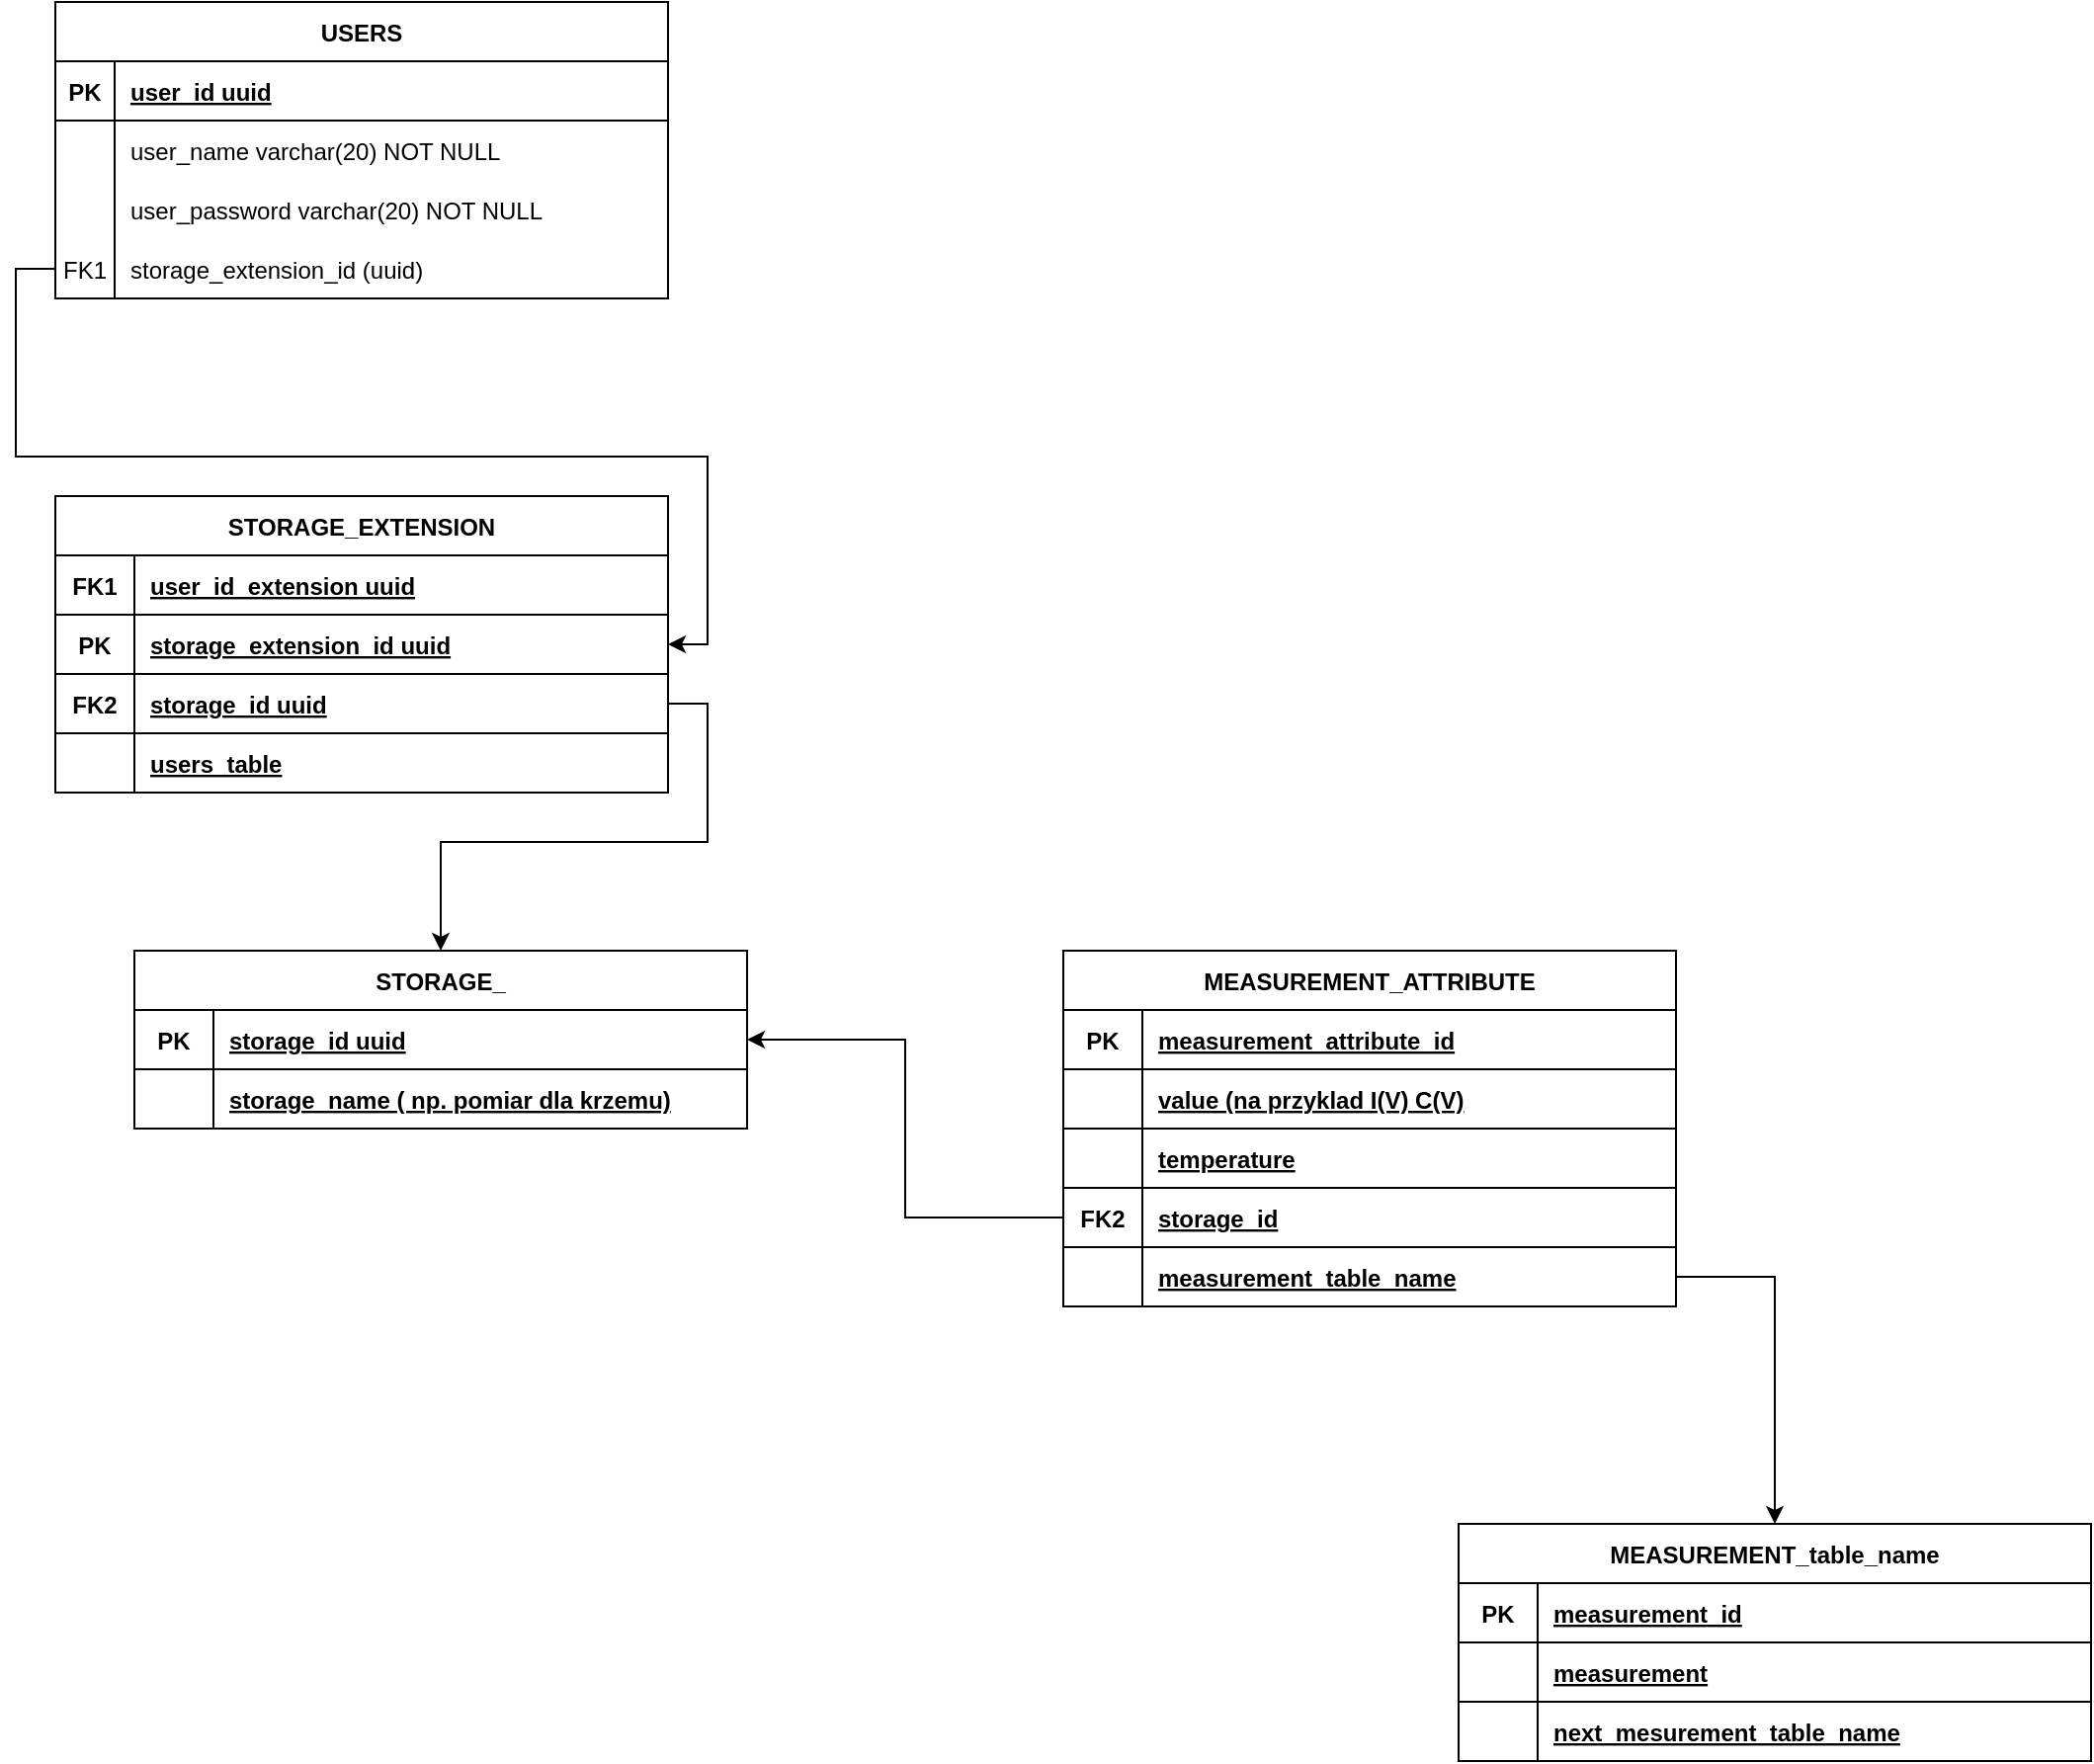 <mxfile version="24.6.4" type="device">
  <diagram id="R2lEEEUBdFMjLlhIrx00" name="Page-1">
    <mxGraphModel dx="1969" dy="993" grid="1" gridSize="10" guides="1" tooltips="1" connect="1" arrows="1" fold="1" page="1" pageScale="1" pageWidth="1200" pageHeight="1920" math="0" shadow="0" extFonts="Permanent Marker^https://fonts.googleapis.com/css?family=Permanent+Marker">
      <root>
        <mxCell id="0" />
        <mxCell id="1" parent="0" />
        <mxCell id="C-vyLk0tnHw3VtMMgP7b-23" value="USERS" style="shape=table;startSize=30;container=1;collapsible=1;childLayout=tableLayout;fixedRows=1;rowLines=0;fontStyle=1;align=center;resizeLast=1;" parent="1" vertex="1">
          <mxGeometry x="40" y="40" width="310" height="150" as="geometry" />
        </mxCell>
        <mxCell id="C-vyLk0tnHw3VtMMgP7b-24" value="" style="shape=partialRectangle;collapsible=0;dropTarget=0;pointerEvents=0;fillColor=none;points=[[0,0.5],[1,0.5]];portConstraint=eastwest;top=0;left=0;right=0;bottom=1;" parent="C-vyLk0tnHw3VtMMgP7b-23" vertex="1">
          <mxGeometry y="30" width="310" height="30" as="geometry" />
        </mxCell>
        <mxCell id="C-vyLk0tnHw3VtMMgP7b-25" value="PK" style="shape=partialRectangle;overflow=hidden;connectable=0;fillColor=none;top=0;left=0;bottom=0;right=0;fontStyle=1;" parent="C-vyLk0tnHw3VtMMgP7b-24" vertex="1">
          <mxGeometry width="30" height="30" as="geometry">
            <mxRectangle width="30" height="30" as="alternateBounds" />
          </mxGeometry>
        </mxCell>
        <mxCell id="C-vyLk0tnHw3VtMMgP7b-26" value="user_id uuid" style="shape=partialRectangle;overflow=hidden;connectable=0;fillColor=none;top=0;left=0;bottom=0;right=0;align=left;spacingLeft=6;fontStyle=5;" parent="C-vyLk0tnHw3VtMMgP7b-24" vertex="1">
          <mxGeometry x="30" width="280" height="30" as="geometry">
            <mxRectangle width="280" height="30" as="alternateBounds" />
          </mxGeometry>
        </mxCell>
        <mxCell id="C-vyLk0tnHw3VtMMgP7b-27" value="" style="shape=partialRectangle;collapsible=0;dropTarget=0;pointerEvents=0;fillColor=none;points=[[0,0.5],[1,0.5]];portConstraint=eastwest;top=0;left=0;right=0;bottom=0;" parent="C-vyLk0tnHw3VtMMgP7b-23" vertex="1">
          <mxGeometry y="60" width="310" height="30" as="geometry" />
        </mxCell>
        <mxCell id="C-vyLk0tnHw3VtMMgP7b-28" value="" style="shape=partialRectangle;overflow=hidden;connectable=0;fillColor=none;top=0;left=0;bottom=0;right=0;" parent="C-vyLk0tnHw3VtMMgP7b-27" vertex="1">
          <mxGeometry width="30" height="30" as="geometry">
            <mxRectangle width="30" height="30" as="alternateBounds" />
          </mxGeometry>
        </mxCell>
        <mxCell id="C-vyLk0tnHw3VtMMgP7b-29" value="user_name varchar(20) NOT NULL" style="shape=partialRectangle;overflow=hidden;connectable=0;fillColor=none;top=0;left=0;bottom=0;right=0;align=left;spacingLeft=6;" parent="C-vyLk0tnHw3VtMMgP7b-27" vertex="1">
          <mxGeometry x="30" width="280" height="30" as="geometry">
            <mxRectangle width="280" height="30" as="alternateBounds" />
          </mxGeometry>
        </mxCell>
        <mxCell id="7T9AaBZ1UMLKtpudy3Tp-1" style="shape=partialRectangle;collapsible=0;dropTarget=0;pointerEvents=0;fillColor=none;points=[[0,0.5],[1,0.5]];portConstraint=eastwest;top=0;left=0;right=0;bottom=0;" parent="C-vyLk0tnHw3VtMMgP7b-23" vertex="1">
          <mxGeometry y="90" width="310" height="30" as="geometry" />
        </mxCell>
        <mxCell id="7T9AaBZ1UMLKtpudy3Tp-2" style="shape=partialRectangle;overflow=hidden;connectable=0;fillColor=none;top=0;left=0;bottom=0;right=0;" parent="7T9AaBZ1UMLKtpudy3Tp-1" vertex="1">
          <mxGeometry width="30" height="30" as="geometry">
            <mxRectangle width="30" height="30" as="alternateBounds" />
          </mxGeometry>
        </mxCell>
        <mxCell id="7T9AaBZ1UMLKtpudy3Tp-3" value="user_password varchar(20) NOT NULL" style="shape=partialRectangle;overflow=hidden;connectable=0;fillColor=none;top=0;left=0;bottom=0;right=0;align=left;spacingLeft=6;" parent="7T9AaBZ1UMLKtpudy3Tp-1" vertex="1">
          <mxGeometry x="30" width="280" height="30" as="geometry">
            <mxRectangle width="280" height="30" as="alternateBounds" />
          </mxGeometry>
        </mxCell>
        <mxCell id="7T9AaBZ1UMLKtpudy3Tp-4" style="shape=partialRectangle;collapsible=0;dropTarget=0;pointerEvents=0;fillColor=none;points=[[0,0.5],[1,0.5]];portConstraint=eastwest;top=0;left=0;right=0;bottom=0;" parent="C-vyLk0tnHw3VtMMgP7b-23" vertex="1">
          <mxGeometry y="120" width="310" height="30" as="geometry" />
        </mxCell>
        <mxCell id="7T9AaBZ1UMLKtpudy3Tp-5" value="FK1" style="shape=partialRectangle;overflow=hidden;connectable=0;fillColor=none;top=0;left=0;bottom=0;right=0;" parent="7T9AaBZ1UMLKtpudy3Tp-4" vertex="1">
          <mxGeometry width="30" height="30" as="geometry">
            <mxRectangle width="30" height="30" as="alternateBounds" />
          </mxGeometry>
        </mxCell>
        <mxCell id="7T9AaBZ1UMLKtpudy3Tp-6" value="storage_extension_id (uuid)" style="shape=partialRectangle;overflow=hidden;connectable=0;fillColor=none;top=0;left=0;bottom=0;right=0;align=left;spacingLeft=6;" parent="7T9AaBZ1UMLKtpudy3Tp-4" vertex="1">
          <mxGeometry x="30" width="280" height="30" as="geometry">
            <mxRectangle width="280" height="30" as="alternateBounds" />
          </mxGeometry>
        </mxCell>
        <mxCell id="7T9AaBZ1UMLKtpudy3Tp-9" value="STORAGE_EXTENSION" style="shape=table;startSize=30;container=1;collapsible=1;childLayout=tableLayout;fixedRows=1;rowLines=0;fontStyle=1;align=center;resizeLast=1;" parent="1" vertex="1">
          <mxGeometry x="40" y="290" width="310" height="150" as="geometry" />
        </mxCell>
        <mxCell id="7T9AaBZ1UMLKtpudy3Tp-10" value="" style="shape=partialRectangle;collapsible=0;dropTarget=0;pointerEvents=0;fillColor=none;points=[[0,0.5],[1,0.5]];portConstraint=eastwest;top=0;left=0;right=0;bottom=1;" parent="7T9AaBZ1UMLKtpudy3Tp-9" vertex="1">
          <mxGeometry y="30" width="310" height="30" as="geometry" />
        </mxCell>
        <mxCell id="7T9AaBZ1UMLKtpudy3Tp-11" value="FK1" style="shape=partialRectangle;overflow=hidden;connectable=0;fillColor=none;top=0;left=0;bottom=0;right=0;fontStyle=1;" parent="7T9AaBZ1UMLKtpudy3Tp-10" vertex="1">
          <mxGeometry width="40" height="30" as="geometry">
            <mxRectangle width="40" height="30" as="alternateBounds" />
          </mxGeometry>
        </mxCell>
        <mxCell id="7T9AaBZ1UMLKtpudy3Tp-12" value="user_id_extension uuid" style="shape=partialRectangle;overflow=hidden;connectable=0;fillColor=none;top=0;left=0;bottom=0;right=0;align=left;spacingLeft=6;fontStyle=5;" parent="7T9AaBZ1UMLKtpudy3Tp-10" vertex="1">
          <mxGeometry x="40" width="270" height="30" as="geometry">
            <mxRectangle width="270" height="30" as="alternateBounds" />
          </mxGeometry>
        </mxCell>
        <mxCell id="7T9AaBZ1UMLKtpudy3Tp-22" style="shape=partialRectangle;collapsible=0;dropTarget=0;pointerEvents=0;fillColor=none;points=[[0,0.5],[1,0.5]];portConstraint=eastwest;top=0;left=0;right=0;bottom=1;" parent="7T9AaBZ1UMLKtpudy3Tp-9" vertex="1">
          <mxGeometry y="60" width="310" height="30" as="geometry" />
        </mxCell>
        <mxCell id="7T9AaBZ1UMLKtpudy3Tp-23" value="PK" style="shape=partialRectangle;overflow=hidden;connectable=0;fillColor=none;top=0;left=0;bottom=0;right=0;fontStyle=1;" parent="7T9AaBZ1UMLKtpudy3Tp-22" vertex="1">
          <mxGeometry width="40" height="30" as="geometry">
            <mxRectangle width="40" height="30" as="alternateBounds" />
          </mxGeometry>
        </mxCell>
        <mxCell id="7T9AaBZ1UMLKtpudy3Tp-24" value="storage_extension_id uuid" style="shape=partialRectangle;overflow=hidden;connectable=0;fillColor=none;top=0;left=0;bottom=0;right=0;align=left;spacingLeft=6;fontStyle=5;" parent="7T9AaBZ1UMLKtpudy3Tp-22" vertex="1">
          <mxGeometry x="40" width="270" height="30" as="geometry">
            <mxRectangle width="270" height="30" as="alternateBounds" />
          </mxGeometry>
        </mxCell>
        <mxCell id="7T9AaBZ1UMLKtpudy3Tp-25" style="shape=partialRectangle;collapsible=0;dropTarget=0;pointerEvents=0;fillColor=none;points=[[0,0.5],[1,0.5]];portConstraint=eastwest;top=0;left=0;right=0;bottom=1;" parent="7T9AaBZ1UMLKtpudy3Tp-9" vertex="1">
          <mxGeometry y="90" width="310" height="30" as="geometry" />
        </mxCell>
        <mxCell id="7T9AaBZ1UMLKtpudy3Tp-26" value="FK2" style="shape=partialRectangle;overflow=hidden;connectable=0;fillColor=none;top=0;left=0;bottom=0;right=0;fontStyle=1;" parent="7T9AaBZ1UMLKtpudy3Tp-25" vertex="1">
          <mxGeometry width="40" height="30" as="geometry">
            <mxRectangle width="40" height="30" as="alternateBounds" />
          </mxGeometry>
        </mxCell>
        <mxCell id="7T9AaBZ1UMLKtpudy3Tp-27" value="storage_id uuid" style="shape=partialRectangle;overflow=hidden;connectable=0;fillColor=none;top=0;left=0;bottom=0;right=0;align=left;spacingLeft=6;fontStyle=5;" parent="7T9AaBZ1UMLKtpudy3Tp-25" vertex="1">
          <mxGeometry x="40" width="270" height="30" as="geometry">
            <mxRectangle width="270" height="30" as="alternateBounds" />
          </mxGeometry>
        </mxCell>
        <mxCell id="k8Vb3jZR5VJGUjNGUVW0-1" style="shape=partialRectangle;collapsible=0;dropTarget=0;pointerEvents=0;fillColor=none;points=[[0,0.5],[1,0.5]];portConstraint=eastwest;top=0;left=0;right=0;bottom=1;" vertex="1" parent="7T9AaBZ1UMLKtpudy3Tp-9">
          <mxGeometry y="120" width="310" height="30" as="geometry" />
        </mxCell>
        <mxCell id="k8Vb3jZR5VJGUjNGUVW0-2" style="shape=partialRectangle;overflow=hidden;connectable=0;fillColor=none;top=0;left=0;bottom=0;right=0;fontStyle=1;" vertex="1" parent="k8Vb3jZR5VJGUjNGUVW0-1">
          <mxGeometry width="40" height="30" as="geometry">
            <mxRectangle width="40" height="30" as="alternateBounds" />
          </mxGeometry>
        </mxCell>
        <mxCell id="k8Vb3jZR5VJGUjNGUVW0-3" value="users_table" style="shape=partialRectangle;overflow=hidden;connectable=0;fillColor=none;top=0;left=0;bottom=0;right=0;align=left;spacingLeft=6;fontStyle=5;" vertex="1" parent="k8Vb3jZR5VJGUjNGUVW0-1">
          <mxGeometry x="40" width="270" height="30" as="geometry">
            <mxRectangle width="270" height="30" as="alternateBounds" />
          </mxGeometry>
        </mxCell>
        <mxCell id="7T9AaBZ1UMLKtpudy3Tp-31" style="edgeStyle=orthogonalEdgeStyle;rounded=0;orthogonalLoop=1;jettySize=auto;html=1;entryX=1;entryY=0.5;entryDx=0;entryDy=0;" parent="1" source="7T9AaBZ1UMLKtpudy3Tp-4" target="7T9AaBZ1UMLKtpudy3Tp-22" edge="1">
          <mxGeometry relative="1" as="geometry" />
        </mxCell>
        <mxCell id="7T9AaBZ1UMLKtpudy3Tp-32" value="STORAGE_" style="shape=table;startSize=30;container=1;collapsible=1;childLayout=tableLayout;fixedRows=1;rowLines=0;fontStyle=1;align=center;resizeLast=1;" parent="1" vertex="1">
          <mxGeometry x="80" y="520" width="310" height="90" as="geometry" />
        </mxCell>
        <mxCell id="7T9AaBZ1UMLKtpudy3Tp-39" style="shape=partialRectangle;collapsible=0;dropTarget=0;pointerEvents=0;fillColor=none;points=[[0,0.5],[1,0.5]];portConstraint=eastwest;top=0;left=0;right=0;bottom=1;" parent="7T9AaBZ1UMLKtpudy3Tp-32" vertex="1">
          <mxGeometry y="30" width="310" height="30" as="geometry" />
        </mxCell>
        <mxCell id="7T9AaBZ1UMLKtpudy3Tp-40" value="PK" style="shape=partialRectangle;overflow=hidden;connectable=0;fillColor=none;top=0;left=0;bottom=0;right=0;fontStyle=1;" parent="7T9AaBZ1UMLKtpudy3Tp-39" vertex="1">
          <mxGeometry width="40" height="30" as="geometry">
            <mxRectangle width="40" height="30" as="alternateBounds" />
          </mxGeometry>
        </mxCell>
        <mxCell id="7T9AaBZ1UMLKtpudy3Tp-41" value="storage_id uuid" style="shape=partialRectangle;overflow=hidden;connectable=0;fillColor=none;top=0;left=0;bottom=0;right=0;align=left;spacingLeft=6;fontStyle=5;" parent="7T9AaBZ1UMLKtpudy3Tp-39" vertex="1">
          <mxGeometry x="40" width="270" height="30" as="geometry">
            <mxRectangle width="270" height="30" as="alternateBounds" />
          </mxGeometry>
        </mxCell>
        <mxCell id="KS1xNxrQjDFx8eSFC3FV-1" style="shape=partialRectangle;collapsible=0;dropTarget=0;pointerEvents=0;fillColor=none;points=[[0,0.5],[1,0.5]];portConstraint=eastwest;top=0;left=0;right=0;bottom=1;" parent="7T9AaBZ1UMLKtpudy3Tp-32" vertex="1">
          <mxGeometry y="60" width="310" height="30" as="geometry" />
        </mxCell>
        <mxCell id="KS1xNxrQjDFx8eSFC3FV-2" style="shape=partialRectangle;overflow=hidden;connectable=0;fillColor=none;top=0;left=0;bottom=0;right=0;fontStyle=1;" parent="KS1xNxrQjDFx8eSFC3FV-1" vertex="1">
          <mxGeometry width="40" height="30" as="geometry">
            <mxRectangle width="40" height="30" as="alternateBounds" />
          </mxGeometry>
        </mxCell>
        <mxCell id="KS1xNxrQjDFx8eSFC3FV-3" value="storage_name ( np. pomiar dla krzemu)" style="shape=partialRectangle;overflow=hidden;connectable=0;fillColor=none;top=0;left=0;bottom=0;right=0;align=left;spacingLeft=6;fontStyle=5;" parent="KS1xNxrQjDFx8eSFC3FV-1" vertex="1">
          <mxGeometry x="40" width="270" height="30" as="geometry">
            <mxRectangle width="270" height="30" as="alternateBounds" />
          </mxGeometry>
        </mxCell>
        <mxCell id="7T9AaBZ1UMLKtpudy3Tp-42" style="edgeStyle=orthogonalEdgeStyle;rounded=0;orthogonalLoop=1;jettySize=auto;html=1;" parent="1" source="7T9AaBZ1UMLKtpudy3Tp-25" target="7T9AaBZ1UMLKtpudy3Tp-32" edge="1">
          <mxGeometry relative="1" as="geometry" />
        </mxCell>
        <mxCell id="KS1xNxrQjDFx8eSFC3FV-10" value="MEASUREMENT_table_name" style="shape=table;startSize=30;container=1;collapsible=1;childLayout=tableLayout;fixedRows=1;rowLines=0;fontStyle=1;align=center;resizeLast=1;" parent="1" vertex="1">
          <mxGeometry x="750" y="810" width="320" height="120" as="geometry" />
        </mxCell>
        <mxCell id="KS1xNxrQjDFx8eSFC3FV-11" style="shape=partialRectangle;collapsible=0;dropTarget=0;pointerEvents=0;fillColor=none;points=[[0,0.5],[1,0.5]];portConstraint=eastwest;top=0;left=0;right=0;bottom=1;" parent="KS1xNxrQjDFx8eSFC3FV-10" vertex="1">
          <mxGeometry y="30" width="320" height="30" as="geometry" />
        </mxCell>
        <mxCell id="KS1xNxrQjDFx8eSFC3FV-12" value="PK" style="shape=partialRectangle;overflow=hidden;connectable=0;fillColor=none;top=0;left=0;bottom=0;right=0;fontStyle=1;" parent="KS1xNxrQjDFx8eSFC3FV-11" vertex="1">
          <mxGeometry width="40" height="30" as="geometry">
            <mxRectangle width="40" height="30" as="alternateBounds" />
          </mxGeometry>
        </mxCell>
        <mxCell id="KS1xNxrQjDFx8eSFC3FV-13" value="measurement_id" style="shape=partialRectangle;overflow=hidden;connectable=0;fillColor=none;top=0;left=0;bottom=0;right=0;align=left;spacingLeft=6;fontStyle=5;" parent="KS1xNxrQjDFx8eSFC3FV-11" vertex="1">
          <mxGeometry x="40" width="280" height="30" as="geometry">
            <mxRectangle width="280" height="30" as="alternateBounds" />
          </mxGeometry>
        </mxCell>
        <mxCell id="KS1xNxrQjDFx8eSFC3FV-23" style="shape=partialRectangle;collapsible=0;dropTarget=0;pointerEvents=0;fillColor=none;points=[[0,0.5],[1,0.5]];portConstraint=eastwest;top=0;left=0;right=0;bottom=1;" parent="KS1xNxrQjDFx8eSFC3FV-10" vertex="1">
          <mxGeometry y="60" width="320" height="30" as="geometry" />
        </mxCell>
        <mxCell id="KS1xNxrQjDFx8eSFC3FV-24" style="shape=partialRectangle;overflow=hidden;connectable=0;fillColor=none;top=0;left=0;bottom=0;right=0;fontStyle=1;" parent="KS1xNxrQjDFx8eSFC3FV-23" vertex="1">
          <mxGeometry width="40" height="30" as="geometry">
            <mxRectangle width="40" height="30" as="alternateBounds" />
          </mxGeometry>
        </mxCell>
        <mxCell id="KS1xNxrQjDFx8eSFC3FV-25" value="measurement" style="shape=partialRectangle;overflow=hidden;connectable=0;fillColor=none;top=0;left=0;bottom=0;right=0;align=left;spacingLeft=6;fontStyle=5;" parent="KS1xNxrQjDFx8eSFC3FV-23" vertex="1">
          <mxGeometry x="40" width="280" height="30" as="geometry">
            <mxRectangle width="280" height="30" as="alternateBounds" />
          </mxGeometry>
        </mxCell>
        <mxCell id="KS1xNxrQjDFx8eSFC3FV-55" style="shape=partialRectangle;collapsible=0;dropTarget=0;pointerEvents=0;fillColor=none;points=[[0,0.5],[1,0.5]];portConstraint=eastwest;top=0;left=0;right=0;bottom=1;" parent="KS1xNxrQjDFx8eSFC3FV-10" vertex="1">
          <mxGeometry y="90" width="320" height="30" as="geometry" />
        </mxCell>
        <mxCell id="KS1xNxrQjDFx8eSFC3FV-56" value="" style="shape=partialRectangle;overflow=hidden;connectable=0;fillColor=none;top=0;left=0;bottom=0;right=0;fontStyle=1;" parent="KS1xNxrQjDFx8eSFC3FV-55" vertex="1">
          <mxGeometry width="40" height="30" as="geometry">
            <mxRectangle width="40" height="30" as="alternateBounds" />
          </mxGeometry>
        </mxCell>
        <mxCell id="KS1xNxrQjDFx8eSFC3FV-57" value="next_mesurement_table_name" style="shape=partialRectangle;overflow=hidden;connectable=0;fillColor=none;top=0;left=0;bottom=0;right=0;align=left;spacingLeft=6;fontStyle=5;" parent="KS1xNxrQjDFx8eSFC3FV-55" vertex="1">
          <mxGeometry x="40" width="280" height="30" as="geometry">
            <mxRectangle width="280" height="30" as="alternateBounds" />
          </mxGeometry>
        </mxCell>
        <mxCell id="KS1xNxrQjDFx8eSFC3FV-33" value="MEASUREMENT_ATTRIBUTE" style="shape=table;startSize=30;container=1;collapsible=1;childLayout=tableLayout;fixedRows=1;rowLines=0;fontStyle=1;align=center;resizeLast=1;" parent="1" vertex="1">
          <mxGeometry x="550" y="520" width="310" height="180" as="geometry" />
        </mxCell>
        <mxCell id="KS1xNxrQjDFx8eSFC3FV-34" style="shape=partialRectangle;collapsible=0;dropTarget=0;pointerEvents=0;fillColor=none;points=[[0,0.5],[1,0.5]];portConstraint=eastwest;top=0;left=0;right=0;bottom=1;" parent="KS1xNxrQjDFx8eSFC3FV-33" vertex="1">
          <mxGeometry y="30" width="310" height="30" as="geometry" />
        </mxCell>
        <mxCell id="KS1xNxrQjDFx8eSFC3FV-35" value="PK" style="shape=partialRectangle;overflow=hidden;connectable=0;fillColor=none;top=0;left=0;bottom=0;right=0;fontStyle=1;" parent="KS1xNxrQjDFx8eSFC3FV-34" vertex="1">
          <mxGeometry width="40" height="30" as="geometry">
            <mxRectangle width="40" height="30" as="alternateBounds" />
          </mxGeometry>
        </mxCell>
        <mxCell id="KS1xNxrQjDFx8eSFC3FV-36" value="measurement_attribute_id" style="shape=partialRectangle;overflow=hidden;connectable=0;fillColor=none;top=0;left=0;bottom=0;right=0;align=left;spacingLeft=6;fontStyle=5;" parent="KS1xNxrQjDFx8eSFC3FV-34" vertex="1">
          <mxGeometry x="40" width="270" height="30" as="geometry">
            <mxRectangle width="270" height="30" as="alternateBounds" />
          </mxGeometry>
        </mxCell>
        <mxCell id="KS1xNxrQjDFx8eSFC3FV-37" style="shape=partialRectangle;collapsible=0;dropTarget=0;pointerEvents=0;fillColor=none;points=[[0,0.5],[1,0.5]];portConstraint=eastwest;top=0;left=0;right=0;bottom=1;" parent="KS1xNxrQjDFx8eSFC3FV-33" vertex="1">
          <mxGeometry y="60" width="310" height="30" as="geometry" />
        </mxCell>
        <mxCell id="KS1xNxrQjDFx8eSFC3FV-38" style="shape=partialRectangle;overflow=hidden;connectable=0;fillColor=none;top=0;left=0;bottom=0;right=0;fontStyle=1;" parent="KS1xNxrQjDFx8eSFC3FV-37" vertex="1">
          <mxGeometry width="40" height="30" as="geometry">
            <mxRectangle width="40" height="30" as="alternateBounds" />
          </mxGeometry>
        </mxCell>
        <mxCell id="KS1xNxrQjDFx8eSFC3FV-39" value="value (na przyklad I(V) C(V)" style="shape=partialRectangle;overflow=hidden;connectable=0;fillColor=none;top=0;left=0;bottom=0;right=0;align=left;spacingLeft=6;fontStyle=5;" parent="KS1xNxrQjDFx8eSFC3FV-37" vertex="1">
          <mxGeometry x="40" width="270" height="30" as="geometry">
            <mxRectangle width="270" height="30" as="alternateBounds" />
          </mxGeometry>
        </mxCell>
        <mxCell id="H_m2CX0Ri5p7aExUcnPh-6" style="shape=partialRectangle;collapsible=0;dropTarget=0;pointerEvents=0;fillColor=none;points=[[0,0.5],[1,0.5]];portConstraint=eastwest;top=0;left=0;right=0;bottom=1;" parent="KS1xNxrQjDFx8eSFC3FV-33" vertex="1">
          <mxGeometry y="90" width="310" height="30" as="geometry" />
        </mxCell>
        <mxCell id="H_m2CX0Ri5p7aExUcnPh-7" style="shape=partialRectangle;overflow=hidden;connectable=0;fillColor=none;top=0;left=0;bottom=0;right=0;fontStyle=1;" parent="H_m2CX0Ri5p7aExUcnPh-6" vertex="1">
          <mxGeometry width="40" height="30" as="geometry">
            <mxRectangle width="40" height="30" as="alternateBounds" />
          </mxGeometry>
        </mxCell>
        <mxCell id="H_m2CX0Ri5p7aExUcnPh-8" value="temperature" style="shape=partialRectangle;overflow=hidden;connectable=0;fillColor=none;top=0;left=0;bottom=0;right=0;align=left;spacingLeft=6;fontStyle=5;" parent="H_m2CX0Ri5p7aExUcnPh-6" vertex="1">
          <mxGeometry x="40" width="270" height="30" as="geometry">
            <mxRectangle width="270" height="30" as="alternateBounds" />
          </mxGeometry>
        </mxCell>
        <mxCell id="H_m2CX0Ri5p7aExUcnPh-2" style="shape=partialRectangle;collapsible=0;dropTarget=0;pointerEvents=0;fillColor=none;points=[[0,0.5],[1,0.5]];portConstraint=eastwest;top=0;left=0;right=0;bottom=1;" parent="KS1xNxrQjDFx8eSFC3FV-33" vertex="1">
          <mxGeometry y="120" width="310" height="30" as="geometry" />
        </mxCell>
        <mxCell id="H_m2CX0Ri5p7aExUcnPh-3" value="FK2" style="shape=partialRectangle;overflow=hidden;connectable=0;fillColor=none;top=0;left=0;bottom=0;right=0;fontStyle=1;" parent="H_m2CX0Ri5p7aExUcnPh-2" vertex="1">
          <mxGeometry width="40" height="30" as="geometry">
            <mxRectangle width="40" height="30" as="alternateBounds" />
          </mxGeometry>
        </mxCell>
        <mxCell id="H_m2CX0Ri5p7aExUcnPh-4" value="storage_id" style="shape=partialRectangle;overflow=hidden;connectable=0;fillColor=none;top=0;left=0;bottom=0;right=0;align=left;spacingLeft=6;fontStyle=5;" parent="H_m2CX0Ri5p7aExUcnPh-2" vertex="1">
          <mxGeometry x="40" width="270" height="30" as="geometry">
            <mxRectangle width="270" height="30" as="alternateBounds" />
          </mxGeometry>
        </mxCell>
        <mxCell id="H_m2CX0Ri5p7aExUcnPh-12" style="shape=partialRectangle;collapsible=0;dropTarget=0;pointerEvents=0;fillColor=none;points=[[0,0.5],[1,0.5]];portConstraint=eastwest;top=0;left=0;right=0;bottom=1;" parent="KS1xNxrQjDFx8eSFC3FV-33" vertex="1">
          <mxGeometry y="150" width="310" height="30" as="geometry" />
        </mxCell>
        <mxCell id="H_m2CX0Ri5p7aExUcnPh-13" style="shape=partialRectangle;overflow=hidden;connectable=0;fillColor=none;top=0;left=0;bottom=0;right=0;fontStyle=1;" parent="H_m2CX0Ri5p7aExUcnPh-12" vertex="1">
          <mxGeometry width="40" height="30" as="geometry">
            <mxRectangle width="40" height="30" as="alternateBounds" />
          </mxGeometry>
        </mxCell>
        <mxCell id="H_m2CX0Ri5p7aExUcnPh-14" value="measurement_table_name" style="shape=partialRectangle;overflow=hidden;connectable=0;fillColor=none;top=0;left=0;bottom=0;right=0;align=left;spacingLeft=6;fontStyle=5;" parent="H_m2CX0Ri5p7aExUcnPh-12" vertex="1">
          <mxGeometry x="40" width="270" height="30" as="geometry">
            <mxRectangle width="270" height="30" as="alternateBounds" />
          </mxGeometry>
        </mxCell>
        <mxCell id="H_m2CX0Ri5p7aExUcnPh-5" style="edgeStyle=orthogonalEdgeStyle;rounded=0;orthogonalLoop=1;jettySize=auto;html=1;" parent="1" source="H_m2CX0Ri5p7aExUcnPh-2" target="7T9AaBZ1UMLKtpudy3Tp-39" edge="1">
          <mxGeometry relative="1" as="geometry" />
        </mxCell>
        <mxCell id="H_m2CX0Ri5p7aExUcnPh-15" style="edgeStyle=orthogonalEdgeStyle;rounded=0;orthogonalLoop=1;jettySize=auto;html=1;" parent="1" source="H_m2CX0Ri5p7aExUcnPh-12" target="KS1xNxrQjDFx8eSFC3FV-10" edge="1">
          <mxGeometry relative="1" as="geometry" />
        </mxCell>
      </root>
    </mxGraphModel>
  </diagram>
</mxfile>
